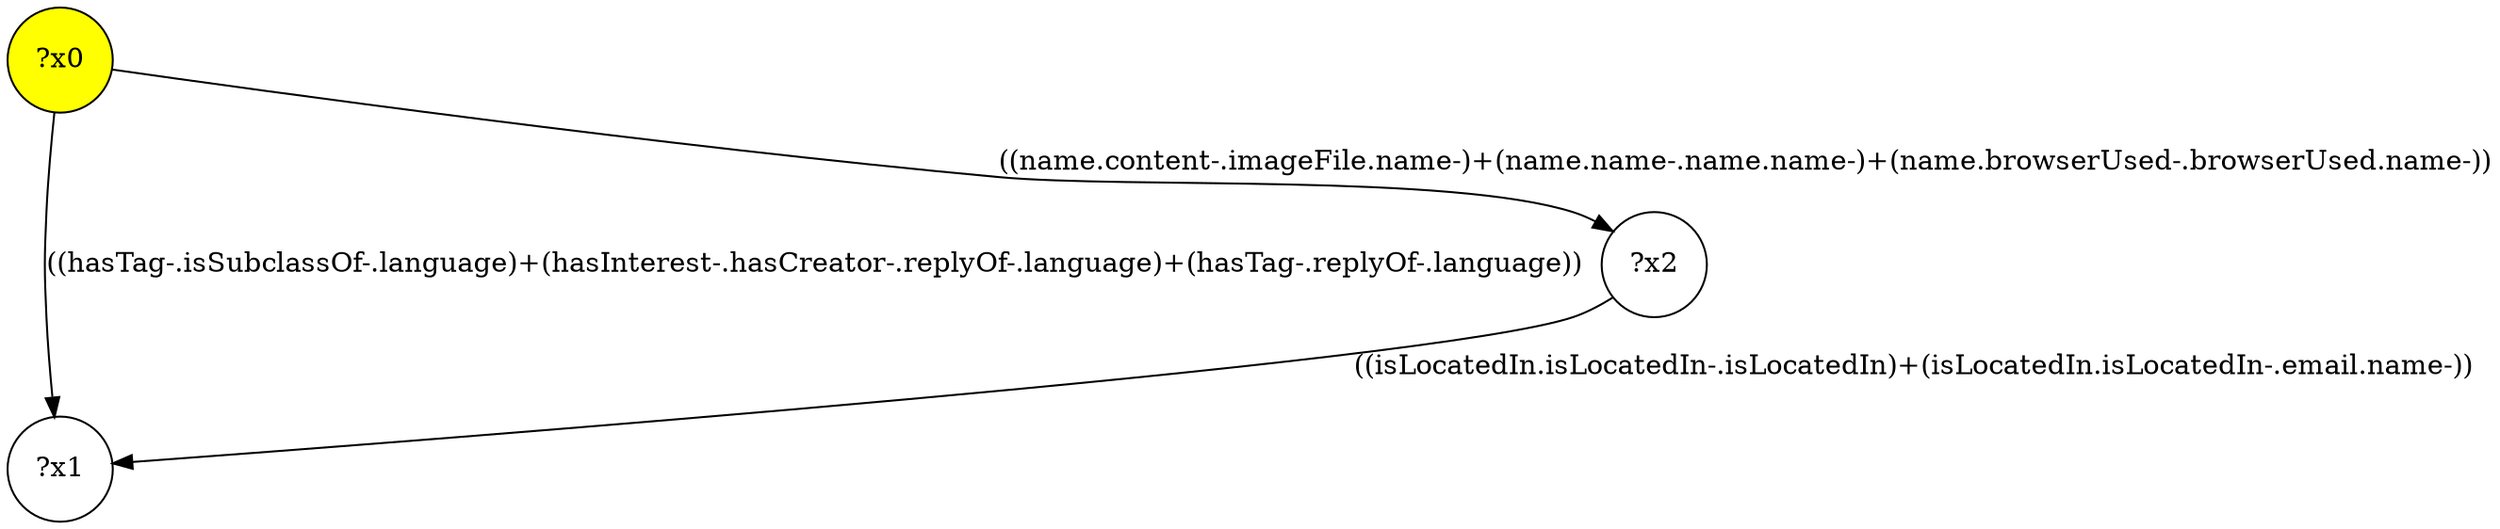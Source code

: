 digraph g {
	x0 [fillcolor="yellow", style="filled," shape=circle, label="?x0"];
	x1 [shape=circle, label="?x1"];
	x0 -> x1 [label="((hasTag-.isSubclassOf-.language)+(hasInterest-.hasCreator-.replyOf-.language)+(hasTag-.replyOf-.language))"];
	x2 [shape=circle, label="?x2"];
	x0 -> x2 [label="((name.content-.imageFile.name-)+(name.name-.name.name-)+(name.browserUsed-.browserUsed.name-))"];
	x2 -> x1 [label="((isLocatedIn.isLocatedIn-.isLocatedIn)+(isLocatedIn.isLocatedIn-.email.name-))"];
}
